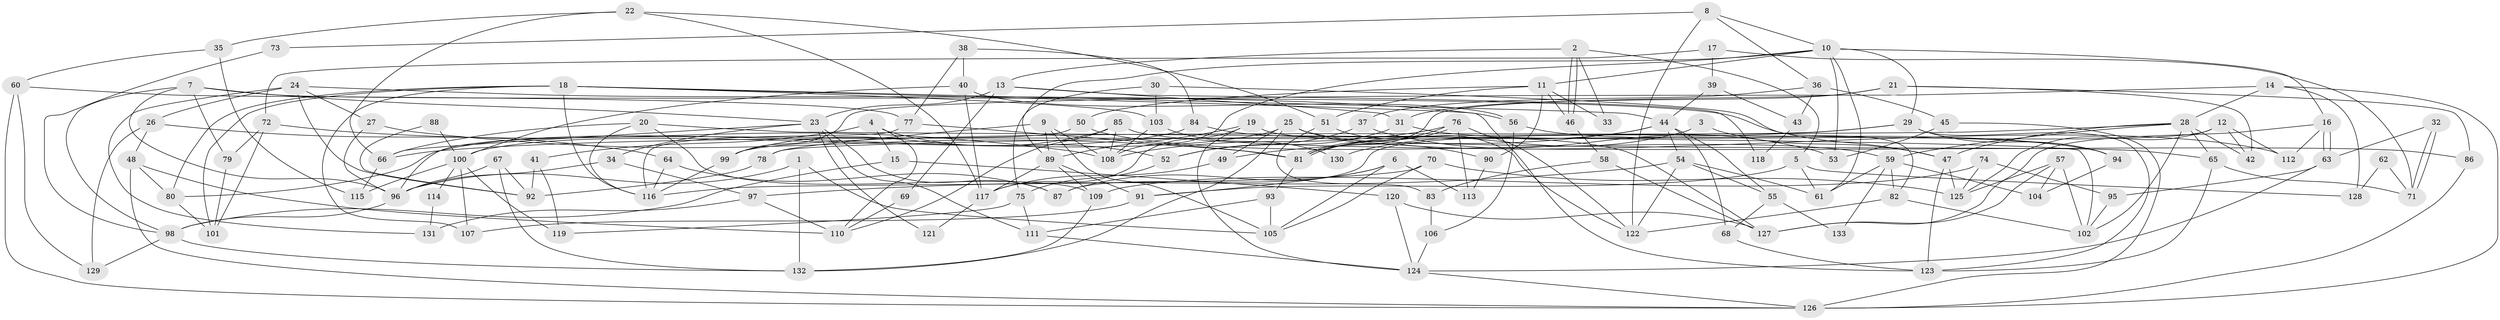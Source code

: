 // Generated by graph-tools (version 1.1) at 2025/11/02/27/25 16:11:21]
// undirected, 133 vertices, 266 edges
graph export_dot {
graph [start="1"]
  node [color=gray90,style=filled];
  1;
  2;
  3;
  4;
  5;
  6;
  7;
  8;
  9;
  10;
  11;
  12;
  13;
  14;
  15;
  16;
  17;
  18;
  19;
  20;
  21;
  22;
  23;
  24;
  25;
  26;
  27;
  28;
  29;
  30;
  31;
  32;
  33;
  34;
  35;
  36;
  37;
  38;
  39;
  40;
  41;
  42;
  43;
  44;
  45;
  46;
  47;
  48;
  49;
  50;
  51;
  52;
  53;
  54;
  55;
  56;
  57;
  58;
  59;
  60;
  61;
  62;
  63;
  64;
  65;
  66;
  67;
  68;
  69;
  70;
  71;
  72;
  73;
  74;
  75;
  76;
  77;
  78;
  79;
  80;
  81;
  82;
  83;
  84;
  85;
  86;
  87;
  88;
  89;
  90;
  91;
  92;
  93;
  94;
  95;
  96;
  97;
  98;
  99;
  100;
  101;
  102;
  103;
  104;
  105;
  106;
  107;
  108;
  109;
  110;
  111;
  112;
  113;
  114;
  115;
  116;
  117;
  118;
  119;
  120;
  121;
  122;
  123;
  124;
  125;
  126;
  127;
  128;
  129;
  130;
  131;
  132;
  133;
  1 -- 96;
  1 -- 132;
  1 -- 105;
  2 -- 46;
  2 -- 46;
  2 -- 5;
  2 -- 13;
  2 -- 33;
  3 -- 47;
  3 -- 81;
  4 -- 41;
  4 -- 15;
  4 -- 52;
  4 -- 110;
  5 -- 91;
  5 -- 61;
  5 -- 128;
  6 -- 87;
  6 -- 105;
  6 -- 91;
  6 -- 113;
  7 -- 23;
  7 -- 98;
  7 -- 47;
  7 -- 79;
  7 -- 96;
  8 -- 122;
  8 -- 10;
  8 -- 36;
  8 -- 73;
  9 -- 89;
  9 -- 108;
  9 -- 78;
  9 -- 105;
  10 -- 16;
  10 -- 61;
  10 -- 11;
  10 -- 29;
  10 -- 53;
  10 -- 89;
  10 -- 108;
  11 -- 50;
  11 -- 33;
  11 -- 46;
  11 -- 51;
  11 -- 90;
  12 -- 125;
  12 -- 112;
  12 -- 42;
  12 -- 87;
  13 -- 23;
  13 -- 31;
  13 -- 69;
  13 -- 118;
  14 -- 28;
  14 -- 126;
  14 -- 99;
  14 -- 128;
  15 -- 120;
  15 -- 98;
  16 -- 63;
  16 -- 63;
  16 -- 127;
  16 -- 112;
  17 -- 72;
  17 -- 71;
  17 -- 39;
  18 -- 44;
  18 -- 80;
  18 -- 101;
  18 -- 103;
  18 -- 107;
  18 -- 116;
  18 -- 123;
  19 -- 124;
  19 -- 65;
  19 -- 89;
  19 -- 117;
  20 -- 102;
  20 -- 116;
  20 -- 66;
  20 -- 109;
  21 -- 81;
  21 -- 31;
  21 -- 42;
  21 -- 86;
  22 -- 117;
  22 -- 66;
  22 -- 35;
  22 -- 51;
  23 -- 34;
  23 -- 66;
  23 -- 87;
  23 -- 111;
  23 -- 121;
  24 -- 26;
  24 -- 27;
  24 -- 56;
  24 -- 92;
  24 -- 131;
  25 -- 90;
  25 -- 132;
  25 -- 49;
  25 -- 80;
  25 -- 112;
  26 -- 64;
  26 -- 48;
  26 -- 129;
  27 -- 96;
  27 -- 81;
  28 -- 42;
  28 -- 47;
  28 -- 59;
  28 -- 65;
  28 -- 78;
  28 -- 102;
  29 -- 123;
  29 -- 66;
  29 -- 94;
  29 -- 99;
  30 -- 82;
  30 -- 103;
  30 -- 75;
  31 -- 94;
  31 -- 52;
  32 -- 63;
  32 -- 71;
  32 -- 71;
  34 -- 97;
  34 -- 96;
  35 -- 115;
  35 -- 60;
  36 -- 45;
  36 -- 37;
  36 -- 43;
  37 -- 52;
  37 -- 53;
  38 -- 77;
  38 -- 40;
  38 -- 84;
  39 -- 44;
  39 -- 43;
  40 -- 117;
  40 -- 56;
  40 -- 100;
  41 -- 119;
  41 -- 92;
  43 -- 118;
  44 -- 49;
  44 -- 55;
  44 -- 54;
  44 -- 68;
  44 -- 130;
  45 -- 53;
  45 -- 126;
  46 -- 58;
  47 -- 125;
  47 -- 123;
  48 -- 80;
  48 -- 110;
  48 -- 126;
  49 -- 117;
  50 -- 96;
  50 -- 59;
  51 -- 83;
  51 -- 122;
  52 -- 75;
  54 -- 122;
  54 -- 55;
  54 -- 61;
  54 -- 97;
  55 -- 68;
  55 -- 133;
  56 -- 106;
  56 -- 94;
  57 -- 102;
  57 -- 104;
  57 -- 125;
  57 -- 127;
  58 -- 127;
  58 -- 83;
  59 -- 82;
  59 -- 61;
  59 -- 104;
  59 -- 133;
  60 -- 77;
  60 -- 126;
  60 -- 129;
  62 -- 128;
  62 -- 71;
  63 -- 124;
  63 -- 95;
  64 -- 116;
  64 -- 87;
  65 -- 123;
  65 -- 71;
  66 -- 115;
  67 -- 132;
  67 -- 92;
  67 -- 96;
  68 -- 123;
  69 -- 110;
  70 -- 105;
  70 -- 116;
  70 -- 125;
  72 -- 101;
  72 -- 108;
  72 -- 79;
  73 -- 98;
  74 -- 109;
  74 -- 125;
  74 -- 95;
  75 -- 111;
  75 -- 119;
  76 -- 108;
  76 -- 81;
  76 -- 81;
  76 -- 113;
  76 -- 122;
  77 -- 116;
  77 -- 81;
  78 -- 92;
  79 -- 101;
  80 -- 101;
  81 -- 93;
  82 -- 102;
  82 -- 122;
  83 -- 106;
  84 -- 100;
  84 -- 127;
  85 -- 86;
  85 -- 99;
  85 -- 108;
  85 -- 110;
  86 -- 126;
  88 -- 92;
  88 -- 100;
  89 -- 91;
  89 -- 109;
  89 -- 117;
  90 -- 113;
  91 -- 107;
  93 -- 105;
  93 -- 111;
  94 -- 104;
  95 -- 102;
  96 -- 98;
  97 -- 110;
  97 -- 131;
  98 -- 129;
  98 -- 132;
  99 -- 116;
  100 -- 107;
  100 -- 114;
  100 -- 115;
  100 -- 119;
  103 -- 108;
  103 -- 130;
  106 -- 124;
  109 -- 132;
  111 -- 124;
  114 -- 131;
  117 -- 121;
  120 -- 124;
  120 -- 127;
  124 -- 126;
}
